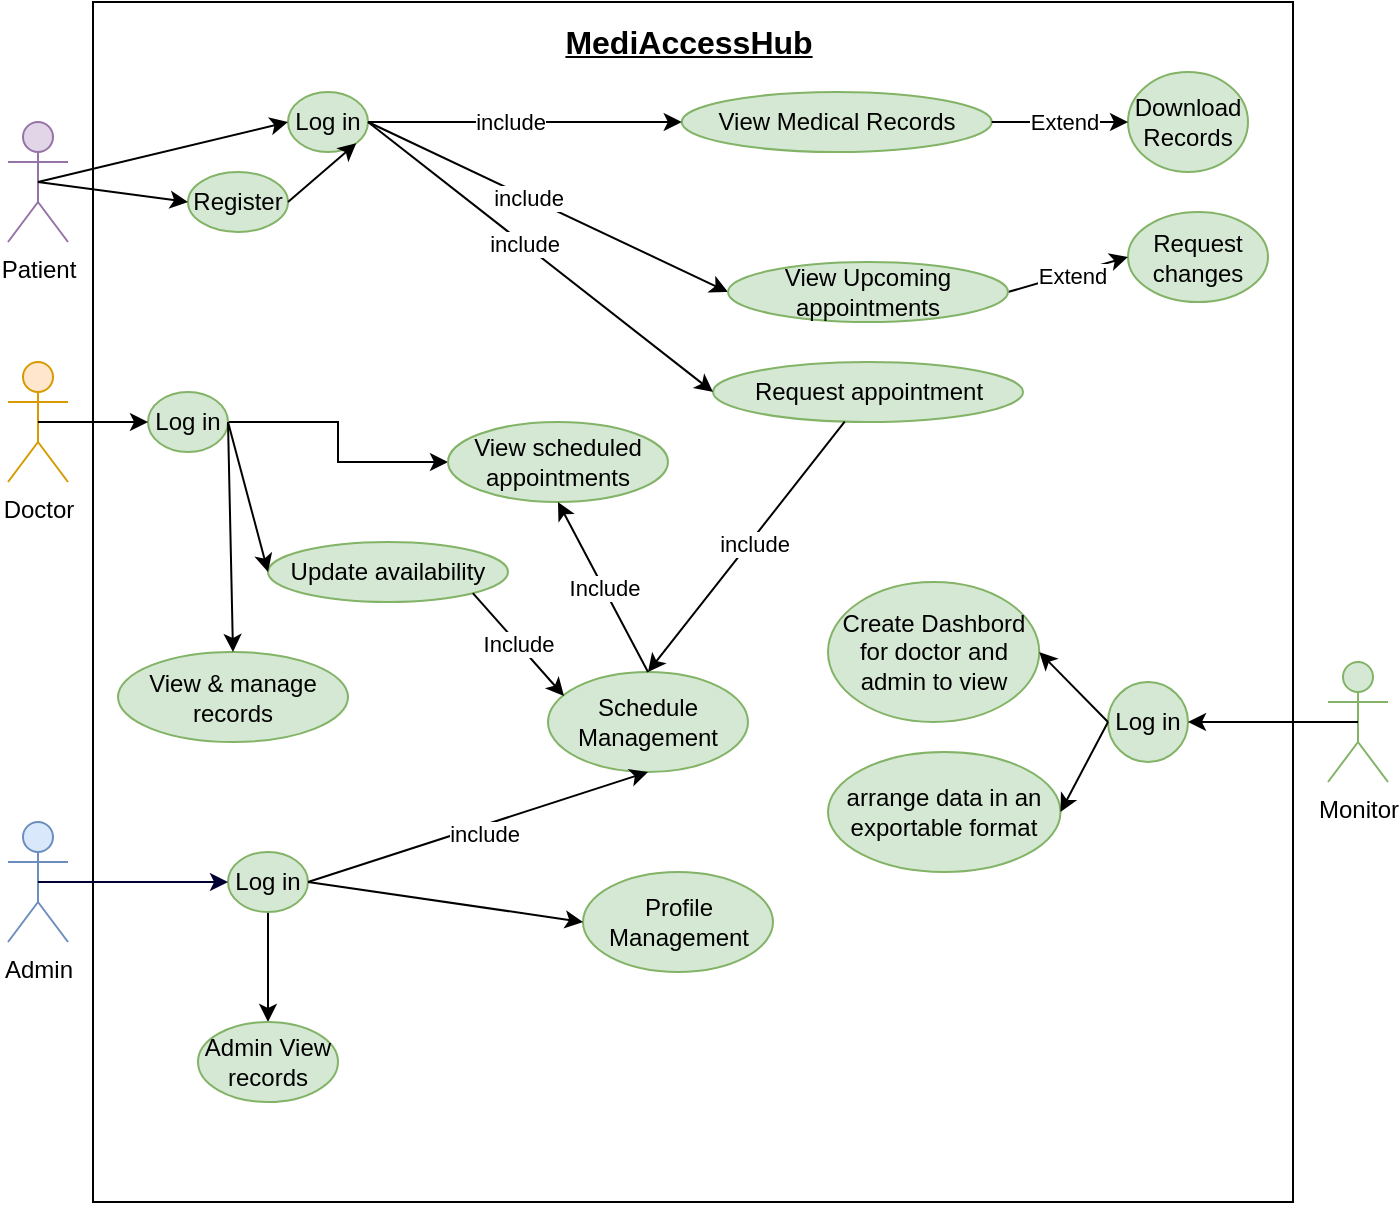 <mxfile version="27.1.4">
  <diagram name="Page-1" id="rvFfa6YvbelwwSj9ta6z">
    <mxGraphModel dx="1426" dy="777" grid="1" gridSize="10" guides="1" tooltips="1" connect="1" arrows="1" fold="1" page="1" pageScale="1" pageWidth="850" pageHeight="1100" math="0" shadow="0">
      <root>
        <mxCell id="0" />
        <mxCell id="1" parent="0" />
        <mxCell id="DSoivmzdHxTige7l0YOf-4" value="&lt;span style=&quot;color: rgba(0, 0, 0, 0); font-family: monospace; font-size: 0px; text-align: start; text-wrap-mode: nowrap;&quot;&gt;%3CmxGraphModel%3E%3Croot%3E%3CmxCell%20id%3D%220%22%2F%3E%3CmxCell%20id%3D%221%22%20parent%3D%220%22%2F%3E%3CmxCell%20id%3D%222%22%20value%3D%22Log%20in%22%20style%3D%22ellipse%3BwhiteSpace%3Dwrap%3Bhtml%3D1%3BfillColor%3D%23d5e8d4%3BstrokeColor%3D%2382b366%3B%22%20vertex%3D%221%22%20parent%3D%221%22%3E%3CmxGeometry%20x%3D%22290%22%20y%3D%2275%22%20width%3D%2240%22%20height%3D%2230%22%20as%3D%22geometry%22%2F%3E%3C%2FmxCell%3E%3C%2Froot%3E%3C%2FmxGraphModel%3E&lt;/span&gt;" style="whiteSpace=wrap;html=1;aspect=fixed;" parent="1" vertex="1">
          <mxGeometry x="192.5" y="30" width="600" height="600" as="geometry" />
        </mxCell>
        <mxCell id="DSoivmzdHxTige7l0YOf-5" value="&lt;font style=&quot;font-size: 16px;&quot;&gt;MediAccessHub&lt;/font&gt;" style="text;html=1;align=center;verticalAlign=middle;whiteSpace=wrap;rounded=0;fontStyle=5" parent="1" vertex="1">
          <mxGeometry x="447.5" y="40" width="85" height="20" as="geometry" />
        </mxCell>
        <mxCell id="DSoivmzdHxTige7l0YOf-6" value="Patient" style="shape=umlActor;verticalLabelPosition=bottom;verticalAlign=top;html=1;outlineConnect=0;fillColor=#e1d5e7;strokeColor=#9673a6;" parent="1" vertex="1">
          <mxGeometry x="150" y="90" width="30" height="60" as="geometry" />
        </mxCell>
        <mxCell id="DSoivmzdHxTige7l0YOf-8" value="Admin" style="shape=umlActor;verticalLabelPosition=bottom;verticalAlign=top;html=1;outlineConnect=0;fillColor=#dae8fc;strokeColor=#6c8ebf;" parent="1" vertex="1">
          <mxGeometry x="150" y="440" width="30" height="60" as="geometry" />
        </mxCell>
        <mxCell id="DSoivmzdHxTige7l0YOf-10" value="Doctor&lt;div&gt;&lt;br&gt;&lt;/div&gt;" style="shape=umlActor;verticalLabelPosition=bottom;verticalAlign=top;html=1;outlineConnect=0;fillColor=#ffe6cc;strokeColor=#d79b00;" parent="1" vertex="1">
          <mxGeometry x="150" y="210" width="30" height="60" as="geometry" />
        </mxCell>
        <mxCell id="DSoivmzdHxTige7l0YOf-14" value="Monitor&lt;div&gt;&lt;br&gt;&lt;/div&gt;" style="shape=umlActor;verticalLabelPosition=bottom;verticalAlign=top;html=1;outlineConnect=0;fillColor=#d5e8d4;strokeColor=#82b366;" parent="1" vertex="1">
          <mxGeometry x="810" y="360" width="30" height="60" as="geometry" />
        </mxCell>
        <mxCell id="DSoivmzdHxTige7l0YOf-55" value="Request appointment" style="ellipse;whiteSpace=wrap;html=1;fillColor=#d5e8d4;strokeColor=#82b366;" parent="1" vertex="1">
          <mxGeometry x="502.5" y="210" width="155" height="30" as="geometry" />
        </mxCell>
        <mxCell id="DSoivmzdHxTige7l0YOf-56" value="Schedule Management" style="ellipse;whiteSpace=wrap;html=1;fillColor=#d5e8d4;strokeColor=#82b366;" parent="1" vertex="1">
          <mxGeometry x="420" y="365" width="100" height="50" as="geometry" />
        </mxCell>
        <mxCell id="DSoivmzdHxTige7l0YOf-66" value="Create Dashbord&lt;div&gt;for doctor and admin to view&lt;/div&gt;" style="ellipse;whiteSpace=wrap;html=1;fillColor=#d5e8d4;strokeColor=#82b366;" parent="1" vertex="1">
          <mxGeometry x="560" y="320" width="105.62" height="70" as="geometry" />
        </mxCell>
        <mxCell id="DSoivmzdHxTige7l0YOf-67" value="arrange data in an exportable format" style="ellipse;whiteSpace=wrap;html=1;fillColor=#d5e8d4;strokeColor=#82b366;" parent="1" vertex="1">
          <mxGeometry x="560" y="405" width="116.25" height="60" as="geometry" />
        </mxCell>
        <mxCell id="DSoivmzdHxTige7l0YOf-87" value="Log in" style="ellipse;whiteSpace=wrap;html=1;fillColor=#d5e8d4;strokeColor=#82b366;" parent="1" vertex="1">
          <mxGeometry x="290" y="75" width="40" height="30" as="geometry" />
        </mxCell>
        <mxCell id="DSoivmzdHxTige7l0YOf-88" value="" style="endArrow=classic;html=1;rounded=0;entryX=0;entryY=0.5;entryDx=0;entryDy=0;exitX=0.5;exitY=0.5;exitDx=0;exitDy=0;exitPerimeter=0;" parent="1" source="DSoivmzdHxTige7l0YOf-6" target="DSoivmzdHxTige7l0YOf-87" edge="1">
          <mxGeometry width="50" height="50" relative="1" as="geometry">
            <mxPoint x="170" y="120" as="sourcePoint" />
            <mxPoint x="220" y="70" as="targetPoint" />
          </mxGeometry>
        </mxCell>
        <mxCell id="DSoivmzdHxTige7l0YOf-89" value="" style="endArrow=classic;html=1;rounded=0;entryX=0;entryY=0.5;entryDx=0;entryDy=0;exitX=1;exitY=0.5;exitDx=0;exitDy=0;" parent="1" source="DSoivmzdHxTige7l0YOf-87" target="DSoivmzdHxTige7l0YOf-55" edge="1">
          <mxGeometry width="50" height="50" relative="1" as="geometry">
            <mxPoint x="280" y="130" as="sourcePoint" />
            <mxPoint x="330" y="80" as="targetPoint" />
          </mxGeometry>
        </mxCell>
        <mxCell id="DSoivmzdHxTige7l0YOf-90" value="include" style="edgeLabel;html=1;align=center;verticalAlign=middle;resizable=0;points=[];" parent="DSoivmzdHxTige7l0YOf-89" vertex="1" connectable="0">
          <mxGeometry x="-0.098" relative="1" as="geometry">
            <mxPoint as="offset" />
          </mxGeometry>
        </mxCell>
        <mxCell id="DSoivmzdHxTige7l0YOf-94" value="Request changes" style="ellipse;whiteSpace=wrap;html=1;fillColor=#d5e8d4;strokeColor=#82b366;" parent="1" vertex="1">
          <mxGeometry x="710" y="135" width="70" height="45" as="geometry" />
        </mxCell>
        <mxCell id="DSoivmzdHxTige7l0YOf-97" value="" style="endArrow=classic;html=1;rounded=0;entryX=0;entryY=0.5;entryDx=0;entryDy=0;exitX=1;exitY=0.5;exitDx=0;exitDy=0;" parent="1" source="DSoivmzdHxTige7l0YOf-109" target="DSoivmzdHxTige7l0YOf-94" edge="1">
          <mxGeometry width="50" height="50" relative="1" as="geometry">
            <mxPoint x="460" y="120" as="sourcePoint" />
            <mxPoint x="510" y="70" as="targetPoint" />
          </mxGeometry>
        </mxCell>
        <mxCell id="DSoivmzdHxTige7l0YOf-98" value="Extend" style="edgeLabel;html=1;align=center;verticalAlign=middle;resizable=0;points=[];" parent="DSoivmzdHxTige7l0YOf-97" vertex="1" connectable="0">
          <mxGeometry x="-0.015" y="1" relative="1" as="geometry">
            <mxPoint x="2" y="1" as="offset" />
          </mxGeometry>
        </mxCell>
        <mxCell id="G2t8BPO0Or3iVwSOSiFq-2" style="edgeStyle=orthogonalEdgeStyle;rounded=0;orthogonalLoop=1;jettySize=auto;html=1;entryX=0;entryY=0.5;entryDx=0;entryDy=0;" edge="1" parent="1" source="DSoivmzdHxTige7l0YOf-101" target="DSoivmzdHxTige7l0YOf-113">
          <mxGeometry relative="1" as="geometry" />
        </mxCell>
        <mxCell id="DSoivmzdHxTige7l0YOf-101" value="Log in" style="ellipse;whiteSpace=wrap;html=1;fillColor=#d5e8d4;strokeColor=#82b366;" parent="1" vertex="1">
          <mxGeometry x="220" y="225" width="40" height="30" as="geometry" />
        </mxCell>
        <mxCell id="G2t8BPO0Or3iVwSOSiFq-11" style="edgeStyle=orthogonalEdgeStyle;rounded=0;orthogonalLoop=1;jettySize=auto;html=1;entryX=0.5;entryY=0;entryDx=0;entryDy=0;" edge="1" parent="1" source="DSoivmzdHxTige7l0YOf-102" target="G2t8BPO0Or3iVwSOSiFq-10">
          <mxGeometry relative="1" as="geometry" />
        </mxCell>
        <mxCell id="DSoivmzdHxTige7l0YOf-102" value="Log in" style="ellipse;whiteSpace=wrap;html=1;fillColor=#d5e8d4;strokeColor=#82b366;" parent="1" vertex="1">
          <mxGeometry x="260" y="455" width="40" height="30" as="geometry" />
        </mxCell>
        <mxCell id="DSoivmzdHxTige7l0YOf-103" value="" style="endArrow=classic;html=1;rounded=0;exitX=0.5;exitY=0.5;exitDx=0;exitDy=0;exitPerimeter=0;entryX=0;entryY=0.5;entryDx=0;entryDy=0;" parent="1" source="DSoivmzdHxTige7l0YOf-10" target="DSoivmzdHxTige7l0YOf-101" edge="1">
          <mxGeometry width="50" height="50" relative="1" as="geometry">
            <mxPoint x="420" y="190" as="sourcePoint" />
            <mxPoint x="470" y="140" as="targetPoint" />
          </mxGeometry>
        </mxCell>
        <mxCell id="DSoivmzdHxTige7l0YOf-104" value="" style="endArrow=classic;html=1;rounded=0;exitX=0.5;exitY=0.5;exitDx=0;exitDy=0;exitPerimeter=0;entryX=0;entryY=0.5;entryDx=0;entryDy=0;fillColor=#dae8fc;strokeColor=#000033;" parent="1" source="DSoivmzdHxTige7l0YOf-8" target="DSoivmzdHxTige7l0YOf-102" edge="1">
          <mxGeometry width="50" height="50" relative="1" as="geometry">
            <mxPoint x="420" y="190" as="sourcePoint" />
            <mxPoint x="470" y="140" as="targetPoint" />
          </mxGeometry>
        </mxCell>
        <mxCell id="DSoivmzdHxTige7l0YOf-106" value="" style="endArrow=classic;html=1;rounded=0;entryX=0;entryY=0.5;entryDx=0;entryDy=0;" parent="1" target="DSoivmzdHxTige7l0YOf-109" edge="1">
          <mxGeometry width="50" height="50" relative="1" as="geometry">
            <mxPoint x="330" y="90" as="sourcePoint" />
            <mxPoint x="330" y="150" as="targetPoint" />
          </mxGeometry>
        </mxCell>
        <mxCell id="DSoivmzdHxTige7l0YOf-111" value="include" style="edgeLabel;html=1;align=center;verticalAlign=middle;resizable=0;points=[];" parent="DSoivmzdHxTige7l0YOf-106" vertex="1" connectable="0">
          <mxGeometry x="-0.113" relative="1" as="geometry">
            <mxPoint as="offset" />
          </mxGeometry>
        </mxCell>
        <mxCell id="DSoivmzdHxTige7l0YOf-109" value="View Upcoming appointments" style="ellipse;whiteSpace=wrap;html=1;fillColor=#d5e8d4;strokeColor=#82b366;" parent="1" vertex="1">
          <mxGeometry x="510" y="160" width="140" height="30" as="geometry" />
        </mxCell>
        <mxCell id="DSoivmzdHxTige7l0YOf-113" value="View scheduled appointments" style="ellipse;whiteSpace=wrap;html=1;fillColor=#d5e8d4;strokeColor=#82b366;" parent="1" vertex="1">
          <mxGeometry x="370" y="240" width="110" height="40" as="geometry" />
        </mxCell>
        <mxCell id="DSoivmzdHxTige7l0YOf-117" value="View &amp;amp; manage records" style="ellipse;whiteSpace=wrap;html=1;fillColor=#d5e8d4;strokeColor=#82b366;" parent="1" vertex="1">
          <mxGeometry x="205" y="355" width="115" height="45" as="geometry" />
        </mxCell>
        <mxCell id="DSoivmzdHxTige7l0YOf-118" value="" style="endArrow=classic;html=1;rounded=0;exitX=1;exitY=0.5;exitDx=0;exitDy=0;entryX=0.5;entryY=0;entryDx=0;entryDy=0;" parent="1" source="DSoivmzdHxTige7l0YOf-101" target="DSoivmzdHxTige7l0YOf-117" edge="1">
          <mxGeometry width="50" height="50" relative="1" as="geometry">
            <mxPoint x="310" y="250" as="sourcePoint" />
            <mxPoint x="360" y="200" as="targetPoint" />
          </mxGeometry>
        </mxCell>
        <mxCell id="DSoivmzdHxTige7l0YOf-119" value="Update availability" style="ellipse;whiteSpace=wrap;html=1;fillColor=#d5e8d4;strokeColor=#82b366;" parent="1" vertex="1">
          <mxGeometry x="280" y="300" width="120" height="30" as="geometry" />
        </mxCell>
        <mxCell id="DSoivmzdHxTige7l0YOf-120" value="" style="endArrow=classic;html=1;rounded=0;exitX=1;exitY=0.5;exitDx=0;exitDy=0;entryX=0.5;entryY=1;entryDx=0;entryDy=0;" parent="1" source="DSoivmzdHxTige7l0YOf-102" target="DSoivmzdHxTige7l0YOf-56" edge="1">
          <mxGeometry width="50" height="50" relative="1" as="geometry">
            <mxPoint x="310" y="370" as="sourcePoint" />
            <mxPoint x="360" y="320" as="targetPoint" />
          </mxGeometry>
        </mxCell>
        <mxCell id="DSoivmzdHxTige7l0YOf-127" value="include" style="edgeLabel;html=1;align=center;verticalAlign=middle;resizable=0;points=[];" parent="DSoivmzdHxTige7l0YOf-120" vertex="1" connectable="0">
          <mxGeometry x="0.011" y="-4" relative="1" as="geometry">
            <mxPoint as="offset" />
          </mxGeometry>
        </mxCell>
        <mxCell id="DSoivmzdHxTige7l0YOf-121" value="" style="endArrow=classic;html=1;rounded=0;exitX=1;exitY=0.5;exitDx=0;exitDy=0;entryX=0;entryY=0.5;entryDx=0;entryDy=0;" parent="1" source="DSoivmzdHxTige7l0YOf-101" target="DSoivmzdHxTige7l0YOf-119" edge="1">
          <mxGeometry width="50" height="50" relative="1" as="geometry">
            <mxPoint x="330" y="400" as="sourcePoint" />
            <mxPoint x="380" y="350" as="targetPoint" />
          </mxGeometry>
        </mxCell>
        <mxCell id="DSoivmzdHxTige7l0YOf-128" value="Log in" style="ellipse;whiteSpace=wrap;html=1;aspect=fixed;fillColor=#d5e8d4;strokeColor=#82b366;" parent="1" vertex="1">
          <mxGeometry x="700" y="370" width="40" height="40" as="geometry" />
        </mxCell>
        <mxCell id="DSoivmzdHxTige7l0YOf-129" value="" style="endArrow=classic;html=1;rounded=0;exitX=0.5;exitY=0.5;exitDx=0;exitDy=0;exitPerimeter=0;entryX=1;entryY=0.5;entryDx=0;entryDy=0;" parent="1" source="DSoivmzdHxTige7l0YOf-14" target="DSoivmzdHxTige7l0YOf-128" edge="1">
          <mxGeometry width="50" height="50" relative="1" as="geometry">
            <mxPoint x="540" y="310" as="sourcePoint" />
            <mxPoint x="590" y="260" as="targetPoint" />
          </mxGeometry>
        </mxCell>
        <mxCell id="DSoivmzdHxTige7l0YOf-132" value="" style="endArrow=classic;html=1;rounded=0;exitX=0;exitY=0.5;exitDx=0;exitDy=0;entryX=1;entryY=0.5;entryDx=0;entryDy=0;" parent="1" source="DSoivmzdHxTige7l0YOf-128" target="DSoivmzdHxTige7l0YOf-66" edge="1">
          <mxGeometry width="50" height="50" relative="1" as="geometry">
            <mxPoint x="580" y="360" as="sourcePoint" />
            <mxPoint x="630" y="310" as="targetPoint" />
          </mxGeometry>
        </mxCell>
        <mxCell id="DSoivmzdHxTige7l0YOf-133" value="" style="endArrow=classic;html=1;rounded=0;exitX=0;exitY=0.5;exitDx=0;exitDy=0;entryX=1;entryY=0.5;entryDx=0;entryDy=0;" parent="1" source="DSoivmzdHxTige7l0YOf-128" target="DSoivmzdHxTige7l0YOf-67" edge="1">
          <mxGeometry width="50" height="50" relative="1" as="geometry">
            <mxPoint x="590" y="490" as="sourcePoint" />
            <mxPoint x="640" y="440" as="targetPoint" />
          </mxGeometry>
        </mxCell>
        <mxCell id="Z9-5cwjALNrf5O1uNNOD-1" value="Profile Management" style="ellipse;whiteSpace=wrap;html=1;fillColor=#d5e8d4;strokeColor=#82b366;" parent="1" vertex="1">
          <mxGeometry x="437.5" y="465" width="95" height="50" as="geometry" />
        </mxCell>
        <mxCell id="Z9-5cwjALNrf5O1uNNOD-2" value="" style="endArrow=classic;html=1;rounded=0;entryX=0;entryY=0.5;entryDx=0;entryDy=0;exitX=1;exitY=0.5;exitDx=0;exitDy=0;" parent="1" source="DSoivmzdHxTige7l0YOf-102" target="Z9-5cwjALNrf5O1uNNOD-1" edge="1">
          <mxGeometry width="50" height="50" relative="1" as="geometry">
            <mxPoint x="360" y="510" as="sourcePoint" />
            <mxPoint x="410" y="460" as="targetPoint" />
          </mxGeometry>
        </mxCell>
        <mxCell id="wdXHA9hTeNpKVH-EeQBO-1" value="View Medical Records" style="ellipse;whiteSpace=wrap;html=1;fillColor=#d5e8d4;strokeColor=#82b366;" parent="1" vertex="1">
          <mxGeometry x="486.88" y="75" width="155" height="30" as="geometry" />
        </mxCell>
        <mxCell id="axWywiKcje32m067nrKk-3" value="" style="endArrow=classic;html=1;rounded=0;entryX=0;entryY=0.5;entryDx=0;entryDy=0;exitX=1;exitY=0.5;exitDx=0;exitDy=0;" parent="1" source="DSoivmzdHxTige7l0YOf-87" target="wdXHA9hTeNpKVH-EeQBO-1" edge="1">
          <mxGeometry width="50" height="50" relative="1" as="geometry">
            <mxPoint x="340" y="90" as="sourcePoint" />
            <mxPoint x="473" y="97.5" as="targetPoint" />
          </mxGeometry>
        </mxCell>
        <mxCell id="axWywiKcje32m067nrKk-4" value="include" style="edgeLabel;html=1;align=center;verticalAlign=middle;resizable=0;points=[];" parent="axWywiKcje32m067nrKk-3" vertex="1" connectable="0">
          <mxGeometry x="-0.098" relative="1" as="geometry">
            <mxPoint as="offset" />
          </mxGeometry>
        </mxCell>
        <mxCell id="axWywiKcje32m067nrKk-5" value="Register" style="ellipse;whiteSpace=wrap;html=1;fillColor=#d5e8d4;strokeColor=#82b366;" parent="1" vertex="1">
          <mxGeometry x="240" y="115" width="50" height="30" as="geometry" />
        </mxCell>
        <mxCell id="axWywiKcje32m067nrKk-8" value="" style="endArrow=classic;html=1;rounded=0;entryX=0;entryY=0.5;entryDx=0;entryDy=0;exitX=0.5;exitY=0.5;exitDx=0;exitDy=0;exitPerimeter=0;" parent="1" source="DSoivmzdHxTige7l0YOf-6" target="axWywiKcje32m067nrKk-5" edge="1">
          <mxGeometry width="50" height="50" relative="1" as="geometry">
            <mxPoint x="650" y="290" as="sourcePoint" />
            <mxPoint x="775" y="260" as="targetPoint" />
          </mxGeometry>
        </mxCell>
        <mxCell id="axWywiKcje32m067nrKk-10" value="" style="endArrow=classic;html=1;rounded=0;entryX=1;entryY=1;entryDx=0;entryDy=0;exitX=1;exitY=0.5;exitDx=0;exitDy=0;" parent="1" source="axWywiKcje32m067nrKk-5" target="DSoivmzdHxTige7l0YOf-87" edge="1">
          <mxGeometry width="50" height="50" relative="1" as="geometry">
            <mxPoint x="630" y="265" as="sourcePoint" />
            <mxPoint x="745" y="280" as="targetPoint" />
          </mxGeometry>
        </mxCell>
        <mxCell id="axWywiKcje32m067nrKk-11" value="Download Records" style="ellipse;whiteSpace=wrap;html=1;fillColor=#d5e8d4;strokeColor=#82b366;" parent="1" vertex="1">
          <mxGeometry x="710" y="65" width="60" height="50" as="geometry" />
        </mxCell>
        <mxCell id="axWywiKcje32m067nrKk-12" value="" style="endArrow=classic;html=1;rounded=0;exitX=1;exitY=0.5;exitDx=0;exitDy=0;" parent="1" source="wdXHA9hTeNpKVH-EeQBO-1" target="axWywiKcje32m067nrKk-11" edge="1">
          <mxGeometry width="50" height="50" relative="1" as="geometry">
            <mxPoint x="700" y="290" as="sourcePoint" />
            <mxPoint x="779" y="240" as="targetPoint" />
          </mxGeometry>
        </mxCell>
        <mxCell id="axWywiKcje32m067nrKk-13" value="Extend" style="edgeLabel;html=1;align=center;verticalAlign=middle;resizable=0;points=[];" parent="axWywiKcje32m067nrKk-12" vertex="1" connectable="0">
          <mxGeometry x="-0.015" y="1" relative="1" as="geometry">
            <mxPoint x="2" y="1" as="offset" />
          </mxGeometry>
        </mxCell>
        <mxCell id="G2t8BPO0Or3iVwSOSiFq-4" value="Include" style="endArrow=classic;html=1;rounded=0;entryX=0.5;entryY=1;entryDx=0;entryDy=0;exitX=0.5;exitY=0;exitDx=0;exitDy=0;" edge="1" parent="1" source="DSoivmzdHxTige7l0YOf-56" target="DSoivmzdHxTige7l0YOf-113">
          <mxGeometry width="50" height="50" relative="1" as="geometry">
            <mxPoint x="470" y="360" as="sourcePoint" />
            <mxPoint x="510" y="275" as="targetPoint" />
          </mxGeometry>
        </mxCell>
        <mxCell id="G2t8BPO0Or3iVwSOSiFq-6" value="" style="endArrow=classic;html=1;rounded=0;entryX=0.5;entryY=0;entryDx=0;entryDy=0;" edge="1" parent="1" source="DSoivmzdHxTige7l0YOf-55" target="DSoivmzdHxTige7l0YOf-56">
          <mxGeometry width="50" height="50" relative="1" as="geometry">
            <mxPoint x="510" y="330" as="sourcePoint" />
            <mxPoint x="560" y="280" as="targetPoint" />
          </mxGeometry>
        </mxCell>
        <mxCell id="G2t8BPO0Or3iVwSOSiFq-7" value="include" style="edgeLabel;html=1;align=center;verticalAlign=middle;resizable=0;points=[];" vertex="1" connectable="0" parent="G2t8BPO0Or3iVwSOSiFq-6">
          <mxGeometry x="-0.054" y="2" relative="1" as="geometry">
            <mxPoint x="-1" as="offset" />
          </mxGeometry>
        </mxCell>
        <mxCell id="G2t8BPO0Or3iVwSOSiFq-8" value="Include" style="endArrow=classic;html=1;rounded=0;exitX=1;exitY=1;exitDx=0;exitDy=0;entryX=0.08;entryY=0.24;entryDx=0;entryDy=0;entryPerimeter=0;" edge="1" parent="1" source="DSoivmzdHxTige7l0YOf-119" target="DSoivmzdHxTige7l0YOf-56">
          <mxGeometry width="50" height="50" relative="1" as="geometry">
            <mxPoint x="360" y="410" as="sourcePoint" />
            <mxPoint x="410" y="360" as="targetPoint" />
          </mxGeometry>
        </mxCell>
        <mxCell id="G2t8BPO0Or3iVwSOSiFq-10" value="Admin View records" style="ellipse;whiteSpace=wrap;html=1;fillColor=#d5e8d4;strokeColor=#82b366;" vertex="1" parent="1">
          <mxGeometry x="245" y="540" width="70" height="40" as="geometry" />
        </mxCell>
      </root>
    </mxGraphModel>
  </diagram>
</mxfile>

